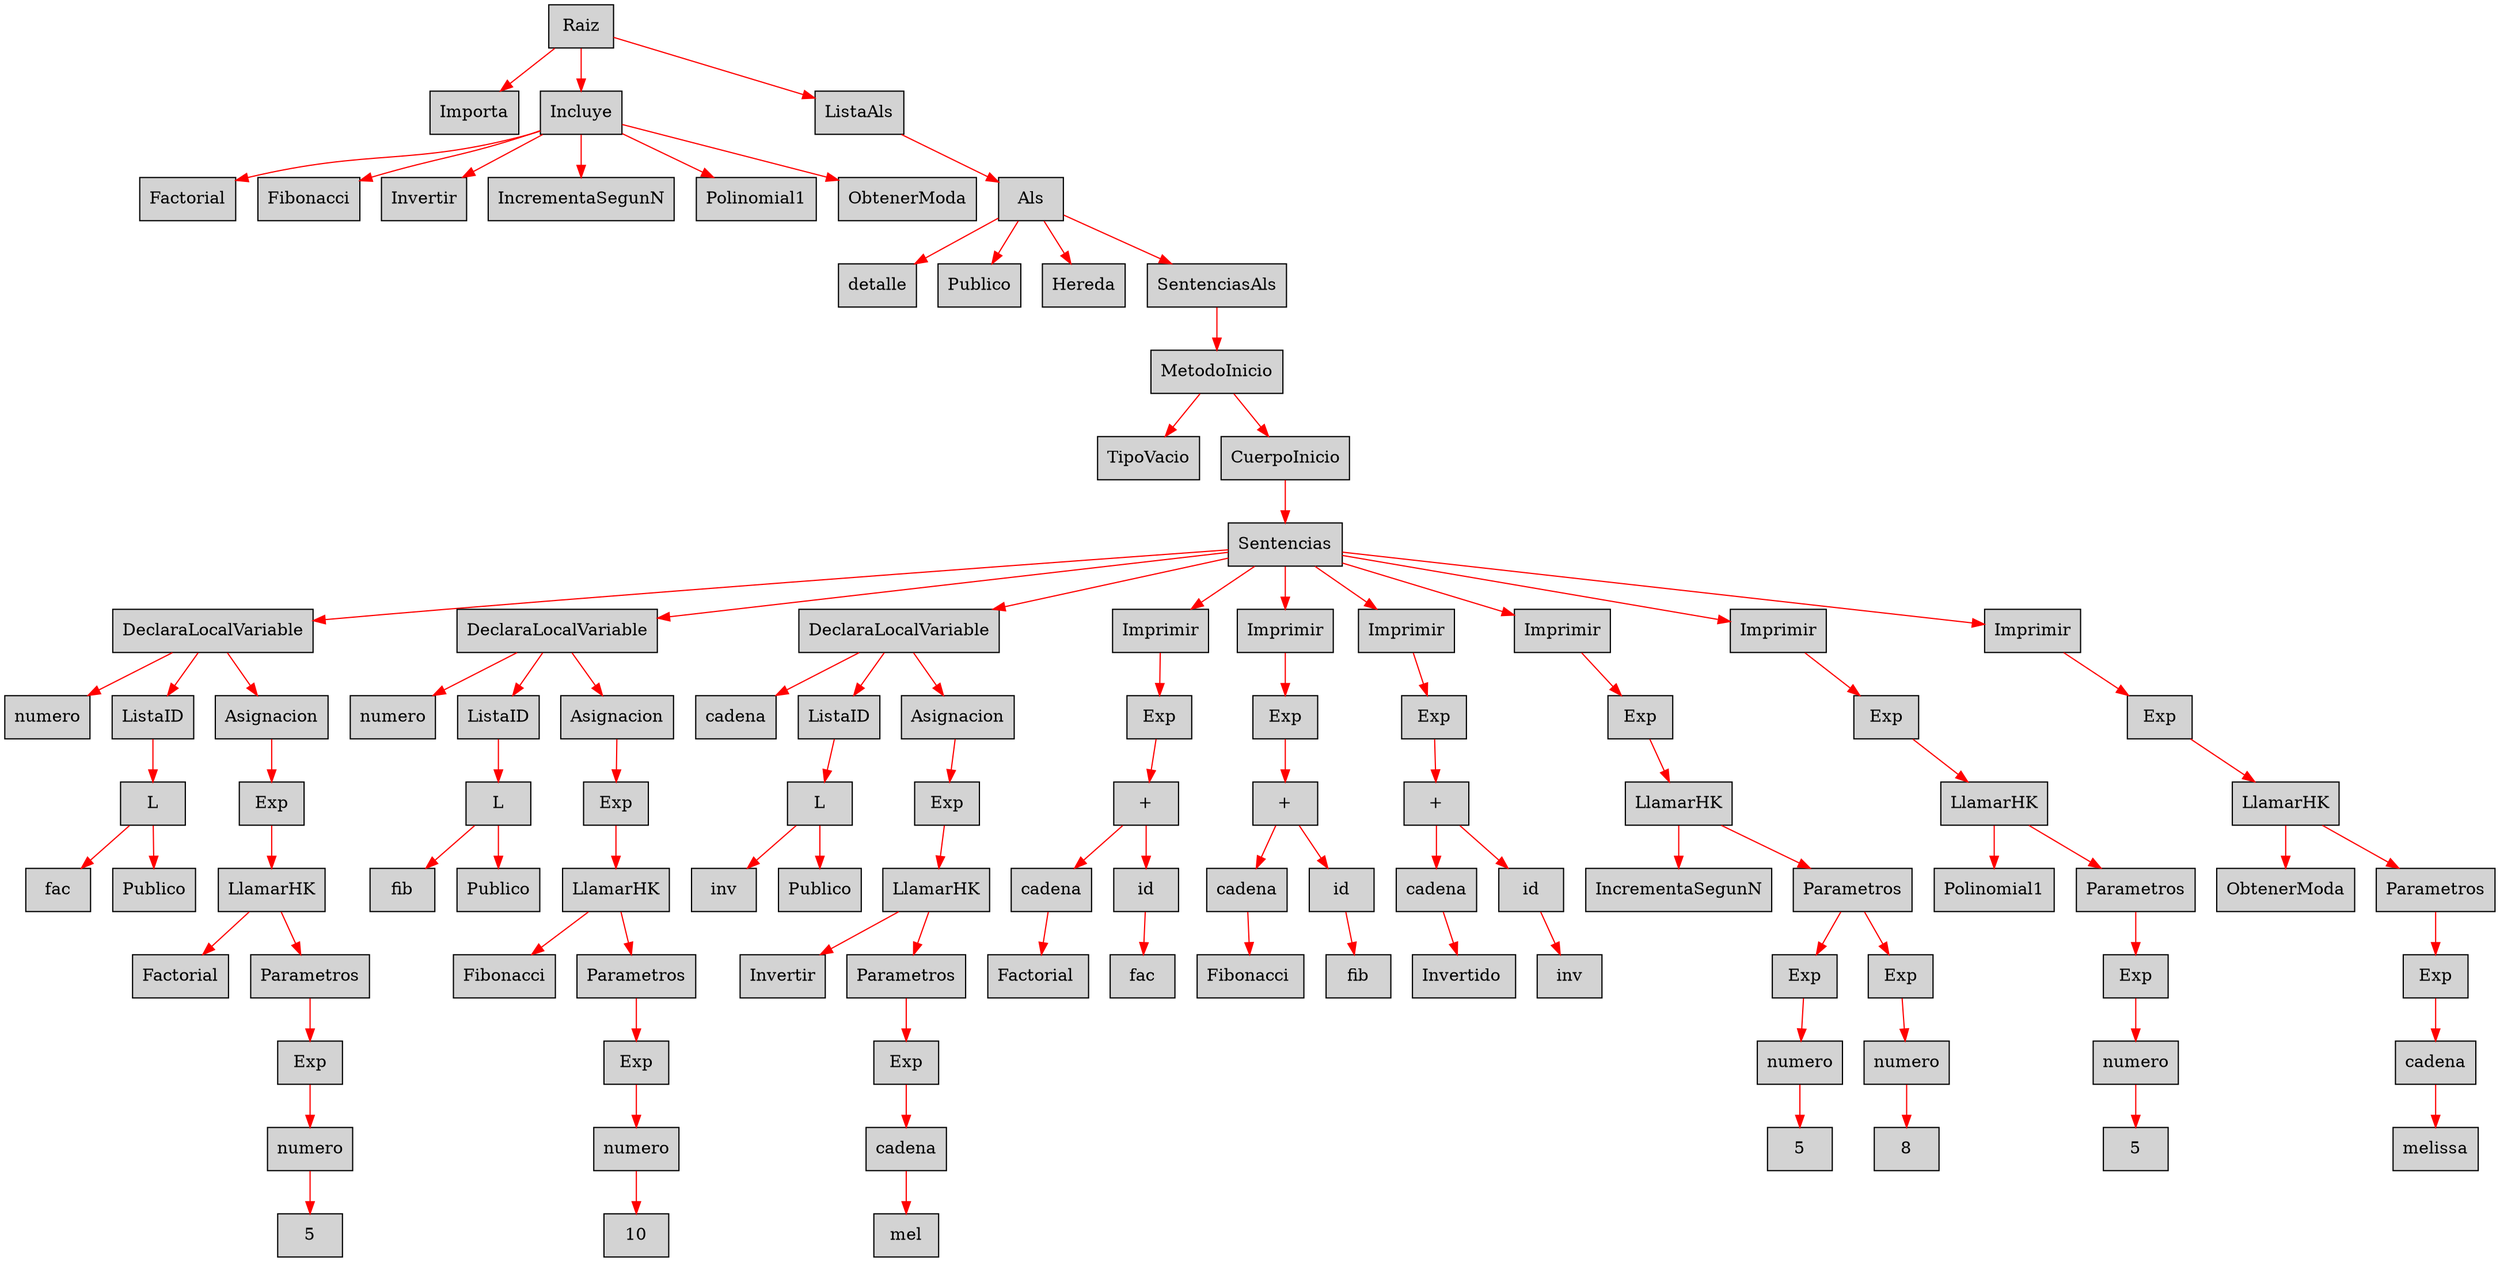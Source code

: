 digraph G {node[shape=box, style=filled]; edge[color=red]
node325200092[label="Raiz"];
 node325200092->node996050485;node996050485[label="Importa"];
 node325200092->node722381795;node722381795[label="Incluye"];
 node722381795->node1654514407;node1654514407[label="Factorial"];
 node722381795->node1614480032;node1614480032[label="Fibonacci"];
 node722381795->node798711740;node798711740[label="Invertir"];
 node722381795->node1897183263;node1897183263[label="IncrementaSegunN"];
 node722381795->node2081682944;node2081682944[label="Polinomial1"];
 node722381795->node1141232928;node1141232928[label="ObtenerModa"];
 node325200092->node831915171;node831915171[label="ListaAls"];
 node831915171->node1695975118;node1695975118[label="Als"];
 node1695975118->node106352538;node106352538[label="detalle"];
 node1695975118->node1821423269;node1821423269[label="Publico"];
 node1695975118->node1830950024;node1830950024[label="Hereda"];
 node1695975118->node1012125460;node1012125460[label="SentenciasAls"];
 node1012125460->node214564123;node214564123[label="MetodoInicio"];
 node214564123->node1694848953;node1694848953[label="TipoVacio"];
 node214564123->node419334597;node419334597[label="CuerpoInicio"];
 node419334597->node980930209;node980930209[label="Sentencias"];
 node980930209->node2039864785;node2039864785[label="DeclaraLocalVariable"];
 node2039864785->node912455109;node912455109[label="numero"];
 node2039864785->node1514070637;node1514070637[label="ListaID"];
 node1514070637->node1580744013;node1580744013[label="L"];
 node1580744013->node160696334;node160696334[label="fac"];
 node1580744013->node679024676;node679024676[label="Publico"];
 node2039864785->node91863756;node91863756[label="Asignacion"];
 node91863756->node448019835;node448019835[label="Exp"];
 node448019835->node868848219;node868848219[label="LlamarHK"];
 node868848219->node1402012734;node1402012734[label="Factorial"];
 node868848219->node469138266;node469138266[label="Parametros"];
 node469138266->node538104506;node538104506[label="Exp"];
 node538104506->node1605814185;node1605814185[label="numero"];
 node1605814185->node81631381;node81631381[label="5"];
 node980930209->node752427007;node752427007[label="DeclaraLocalVariable"];
 node752427007->node451452892;node451452892[label="numero"];
 node752427007->node1930070183;node1930070183[label="ListaID"];
 node1930070183->node469483363;node469483363[label="L"];
 node469483363->node2134473988;node2134473988[label="fib"];
 node469483363->node569445184;node569445184[label="Publico"];
 node752427007->node102363241;node102363241[label="Asignacion"];
 node102363241->node1088374638;node1088374638[label="Exp"];
 node1088374638->node1950008108;node1950008108[label="LlamarHK"];
 node1950008108->node1563979232;node1563979232[label="Fibonacci"];
 node1950008108->node350966934;node350966934[label="Parametros"];
 node350966934->node783652178;node783652178[label="Exp"];
 node783652178->node204738571;node204738571[label="numero"];
 node204738571->node310196992;node310196992[label="10"];
 node980930209->node1560052285;node1560052285[label="DeclaraLocalVariable"];
 node1560052285->node1583453173;node1583453173[label="cadena"];
 node1560052285->node1928950906;node1928950906[label="ListaID"];
 node1928950906->node153613342;node153613342[label="L"];
 node153613342->node829579885;node829579885[label="inv"];
 node153613342->node1667146125;node1667146125[label="Publico"];
 node1560052285->node1513964344;node1513964344[label="Asignacion"];
 node1513964344->node1812781925;node1812781925[label="Exp"];
 node1812781925->node1322237315;node1322237315[label="LlamarHK"];
 node1322237315->node1485520670;node1485520670[label="Invertir"];
 node1322237315->node1755284404;node1755284404[label="Parametros"];
 node1755284404->node1648540209;node1648540209[label="Exp"];
 node1648540209->node1372725343;node1372725343[label="cadena"];
 node1372725343->node1344313012;node1344313012[label="mel"];
 node980930209->node1152789799;node1152789799[label="Imprimir"];
 node1152789799->node869438642;node869438642[label="Exp"];
 node869438642->node1942133327;node1942133327[label="+"];
 node1942133327->node662906805;node662906805[label="cadena"];
 node662906805->node1378478455;node1378478455[label="Factorial "];
 node1942133327->node1979289732;node1979289732[label="id"];
 node1979289732->node302939286;node302939286[label="fac"];
 node980930209->node747524077;node747524077[label="Imprimir"];
 node747524077->node837908826;node837908826[label="Exp"];
 node837908826->node146125392;node146125392[label="+"];
 node146125392->node1765709084;node1765709084[label="cadena"];
 node1765709084->node932269809;node932269809[label="Fibonacci "];
 node146125392->node219208432;node219208432[label="id"];
 node219208432->node680713776;node680713776[label="fib"];
 node980930209->node899233867;node899233867[label="Imprimir"];
 node899233867->node146935503;node146935503[label="Exp"];
 node146935503->node51286653;node51286653[label="+"];
 node51286653->node1037283186;node1037283186[label="cadena"];
 node1037283186->node1106543587;node1106543587[label="Invertido "];
 node51286653->node1498962276;node1498962276[label="id"];
 node1498962276->node783459656;node783459656[label="inv"];
 node980930209->node238692307;node238692307[label="Imprimir"];
 node238692307->node1806976620;node1806976620[label="Exp"];
 node1806976620->node1883025671;node1883025671[label="LlamarHK"];
 node1883025671->node1268765357;node1268765357[label="IncrementaSegunN"];
 node1883025671->node348418226;node348418226[label="Parametros"];
 node348418226->node1560986464;node1560986464[label="Exp"];
 node1560986464->node1219224911;node1219224911[label="numero"];
 node1219224911->node2106870861;node2106870861[label="5"];
 node348418226->node1247998637;node1247998637[label="Exp"];
 node1247998637->node1106782530;node1106782530[label="numero"];
 node1106782530->node1458449839;node1458449839[label="8"];
 node980930209->node155710747;node155710747[label="Imprimir"];
 node155710747->node1424857348;node1424857348[label="Exp"];
 node1424857348->node1415518434;node1415518434[label="LlamarHK"];
 node1415518434->node1945879699;node1945879699[label="Polinomial1"];
 node1415518434->node1159858394;node1159858394[label="Parametros"];
 node1159858394->node2101320899;node2101320899[label="Exp"];
 node2101320899->node1359676302;node1359676302[label="numero"];
 node1359676302->node2088344160;node2088344160[label="5"];
 node980930209->node692595181;node692595181[label="Imprimir"];
 node692595181->node672166275;node672166275[label="Exp"];
 node672166275->node562954364;node562954364[label="LlamarHK"];
 node562954364->node294925495;node294925495[label="ObtenerModa"];
 node562954364->node2046517289;node2046517289[label="Parametros"];
 node2046517289->node1380748028;node1380748028[label="Exp"];
 node1380748028->node59833641;node59833641[label="cadena"];
 node59833641->node865161312;node865161312[label="melissa"];

}
